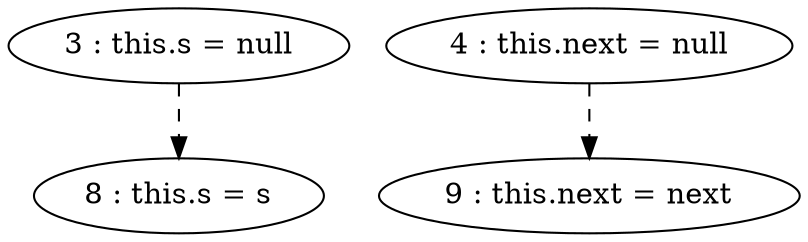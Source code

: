 digraph G {
"3 : this.s = null"
"3 : this.s = null" -> "8 : this.s = s" [style=dashed]
"4 : this.next = null"
"4 : this.next = null" -> "9 : this.next = next" [style=dashed]
"8 : this.s = s"
"9 : this.next = next"
}